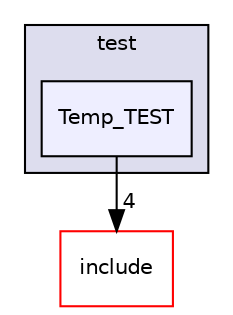 digraph "/home/shreya1809/ECEN5013_AESD-S19/Project1/test/Temp_TEST" {
  compound=true
  node [ fontsize="10", fontname="Helvetica"];
  edge [ labelfontsize="10", labelfontname="Helvetica"];
  subgraph clusterdir_13e138d54eb8818da29c3992edef070a {
    graph [ bgcolor="#ddddee", pencolor="black", label="test" fontname="Helvetica", fontsize="10", URL="dir_13e138d54eb8818da29c3992edef070a.html"]
  dir_d3b5cf604d74ad3aa417e6f056e2aad9 [shape=box, label="Temp_TEST", style="filled", fillcolor="#eeeeff", pencolor="black", URL="dir_d3b5cf604d74ad3aa417e6f056e2aad9.html"];
  }
  dir_d44c64559bbebec7f509842c48db8b23 [shape=box label="include" fillcolor="white" style="filled" color="red" URL="dir_d44c64559bbebec7f509842c48db8b23.html"];
  dir_d3b5cf604d74ad3aa417e6f056e2aad9->dir_d44c64559bbebec7f509842c48db8b23 [headlabel="4", labeldistance=1.5 headhref="dir_000009_000000.html"];
}
